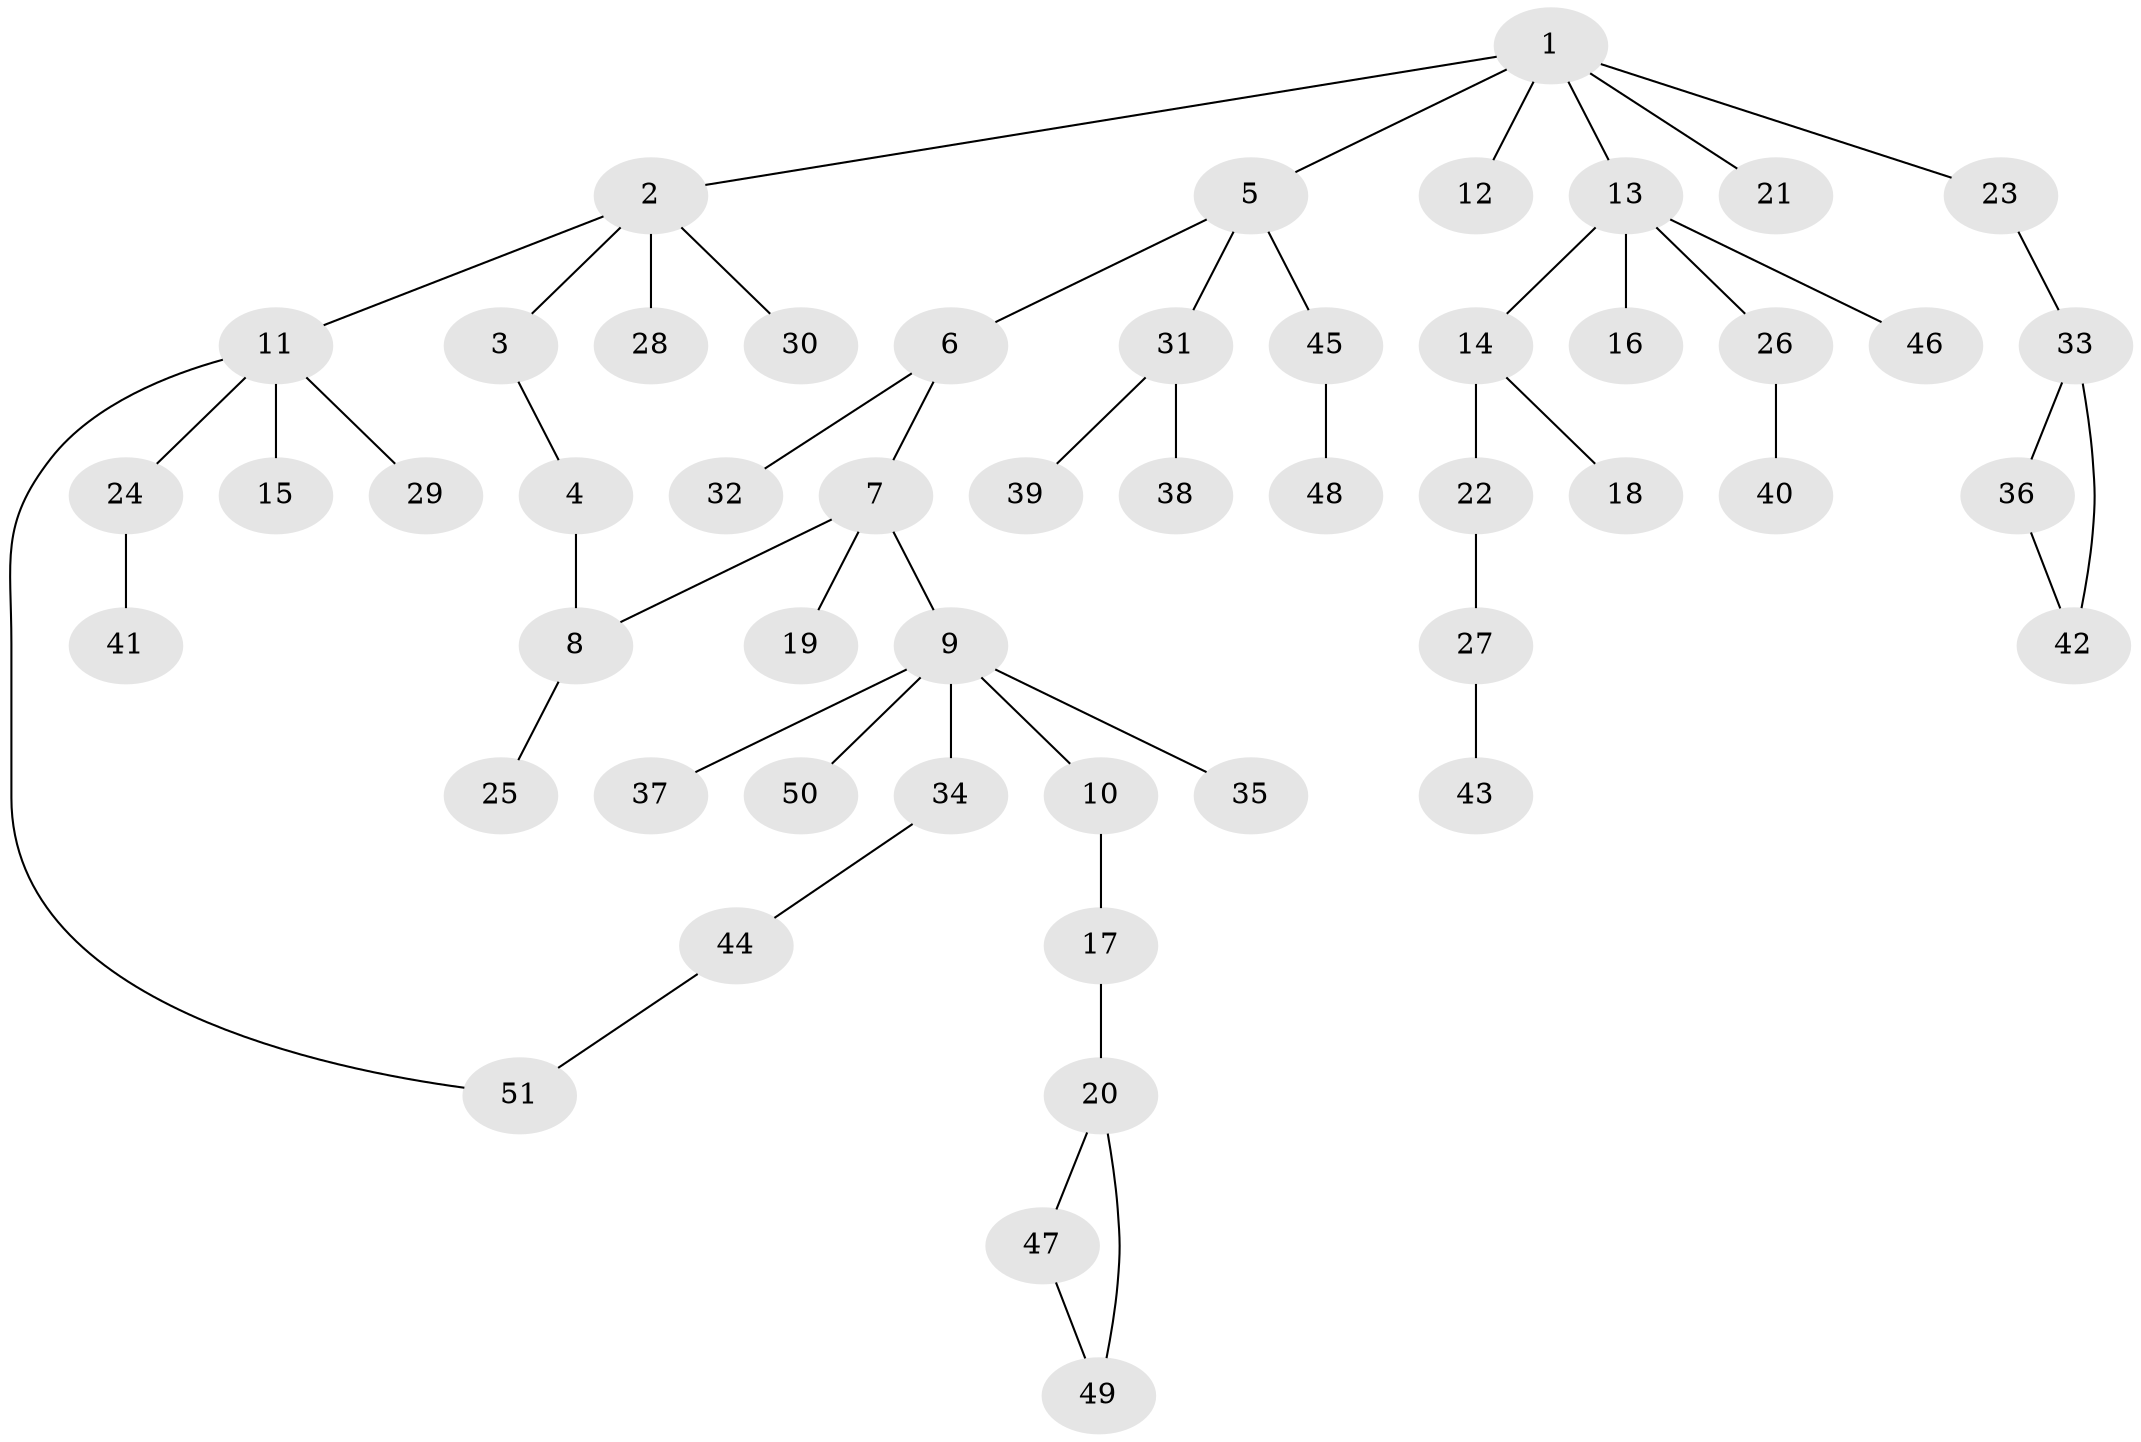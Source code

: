 // Generated by graph-tools (version 1.1) at 2025/34/03/09/25 02:34:23]
// undirected, 51 vertices, 54 edges
graph export_dot {
graph [start="1"]
  node [color=gray90,style=filled];
  1;
  2;
  3;
  4;
  5;
  6;
  7;
  8;
  9;
  10;
  11;
  12;
  13;
  14;
  15;
  16;
  17;
  18;
  19;
  20;
  21;
  22;
  23;
  24;
  25;
  26;
  27;
  28;
  29;
  30;
  31;
  32;
  33;
  34;
  35;
  36;
  37;
  38;
  39;
  40;
  41;
  42;
  43;
  44;
  45;
  46;
  47;
  48;
  49;
  50;
  51;
  1 -- 2;
  1 -- 5;
  1 -- 12;
  1 -- 13;
  1 -- 21;
  1 -- 23;
  2 -- 3;
  2 -- 11;
  2 -- 28;
  2 -- 30;
  3 -- 4;
  4 -- 8;
  5 -- 6;
  5 -- 31;
  5 -- 45;
  6 -- 7;
  6 -- 32;
  7 -- 9;
  7 -- 19;
  7 -- 8;
  8 -- 25;
  9 -- 10;
  9 -- 34;
  9 -- 35;
  9 -- 37;
  9 -- 50;
  10 -- 17;
  11 -- 15;
  11 -- 24;
  11 -- 29;
  11 -- 51;
  13 -- 14;
  13 -- 16;
  13 -- 26;
  13 -- 46;
  14 -- 18;
  14 -- 22;
  17 -- 20;
  20 -- 47;
  20 -- 49;
  22 -- 27;
  23 -- 33;
  24 -- 41;
  26 -- 40;
  27 -- 43;
  31 -- 38;
  31 -- 39;
  33 -- 36;
  33 -- 42;
  34 -- 44;
  36 -- 42;
  44 -- 51;
  45 -- 48;
  47 -- 49;
}
